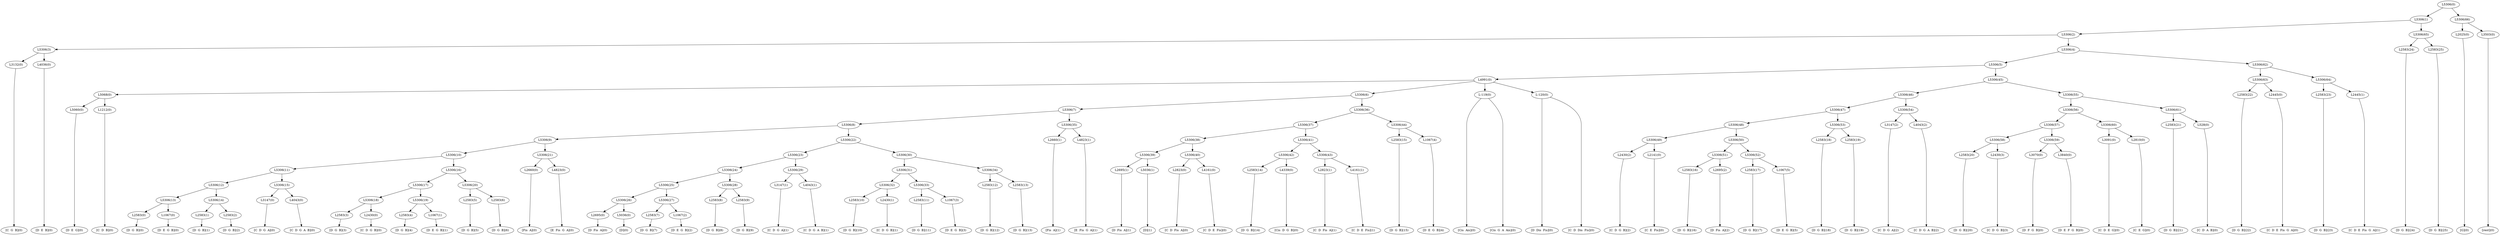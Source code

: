 digraph sample{
"L3132(0)"->"[C  G  B](0)"
"L4036(0)"->"[D  E  B](0)"
"L5306(3)"->"L3132(0)"
"L5306(3)"->"L4036(0)"
"L5060(0)"->"[D  E  G](0)"
"L1212(0)"->"[C  D  B](0)"
"L5068(0)"->"L5060(0)"
"L5068(0)"->"L1212(0)"
"L2583(0)"->"[D  G  B](0)"
"L1067(0)"->"[D  E  G  B](0)"
"L5306(13)"->"L2583(0)"
"L5306(13)"->"L1067(0)"
"L2583(1)"->"[D  G  B](1)"
"L2583(2)"->"[D  G  B](2)"
"L5306(14)"->"L2583(1)"
"L5306(14)"->"L2583(2)"
"L5306(12)"->"L5306(13)"
"L5306(12)"->"L5306(14)"
"L3147(0)"->"[C  D  G  A](0)"
"L4043(0)"->"[C  D  G  A  B](0)"
"L5306(15)"->"L3147(0)"
"L5306(15)"->"L4043(0)"
"L5306(11)"->"L5306(12)"
"L5306(11)"->"L5306(15)"
"L2583(3)"->"[D  G  B](3)"
"L2430(0)"->"[C  D  G  B](0)"
"L5306(18)"->"L2583(3)"
"L5306(18)"->"L2430(0)"
"L2583(4)"->"[D  G  B](4)"
"L1067(1)"->"[D  E  G  B](1)"
"L5306(19)"->"L2583(4)"
"L5306(19)"->"L1067(1)"
"L5306(17)"->"L5306(18)"
"L5306(17)"->"L5306(19)"
"L2583(5)"->"[D  G  B](5)"
"L2583(6)"->"[D  G  B](6)"
"L5306(20)"->"L2583(5)"
"L5306(20)"->"L2583(6)"
"L5306(16)"->"L5306(17)"
"L5306(16)"->"L5306(20)"
"L5306(10)"->"L5306(11)"
"L5306(10)"->"L5306(16)"
"L2660(0)"->"[Fis  A](0)"
"L4823(0)"->"[E  Fis  G  A](0)"
"L5306(21)"->"L2660(0)"
"L5306(21)"->"L4823(0)"
"L5306(9)"->"L5306(10)"
"L5306(9)"->"L5306(21)"
"L2695(0)"->"[D  Fis  A](0)"
"L5036(0)"->"[D](0)"
"L5306(26)"->"L2695(0)"
"L5306(26)"->"L5036(0)"
"L2583(7)"->"[D  G  B](7)"
"L1067(2)"->"[D  E  G  B](2)"
"L5306(27)"->"L2583(7)"
"L5306(27)"->"L1067(2)"
"L5306(25)"->"L5306(26)"
"L5306(25)"->"L5306(27)"
"L2583(8)"->"[D  G  B](8)"
"L2583(9)"->"[D  G  B](9)"
"L5306(28)"->"L2583(8)"
"L5306(28)"->"L2583(9)"
"L5306(24)"->"L5306(25)"
"L5306(24)"->"L5306(28)"
"L3147(1)"->"[C  D  G  A](1)"
"L4043(1)"->"[C  D  G  A  B](1)"
"L5306(29)"->"L3147(1)"
"L5306(29)"->"L4043(1)"
"L5306(23)"->"L5306(24)"
"L5306(23)"->"L5306(29)"
"L2583(10)"->"[D  G  B](10)"
"L2430(1)"->"[C  D  G  B](1)"
"L5306(32)"->"L2583(10)"
"L5306(32)"->"L2430(1)"
"L2583(11)"->"[D  G  B](11)"
"L1067(3)"->"[D  E  G  B](3)"
"L5306(33)"->"L2583(11)"
"L5306(33)"->"L1067(3)"
"L5306(31)"->"L5306(32)"
"L5306(31)"->"L5306(33)"
"L2583(12)"->"[D  G  B](12)"
"L2583(13)"->"[D  G  B](13)"
"L5306(34)"->"L2583(12)"
"L5306(34)"->"L2583(13)"
"L5306(30)"->"L5306(31)"
"L5306(30)"->"L5306(34)"
"L5306(22)"->"L5306(23)"
"L5306(22)"->"L5306(30)"
"L5306(8)"->"L5306(9)"
"L5306(8)"->"L5306(22)"
"L2660(1)"->"[Fis  A](1)"
"L4823(1)"->"[E  Fis  G  A](1)"
"L5306(35)"->"L2660(1)"
"L5306(35)"->"L4823(1)"
"L5306(7)"->"L5306(8)"
"L5306(7)"->"L5306(35)"
"L2695(1)"->"[D  Fis  A](1)"
"L5036(1)"->"[D](1)"
"L5306(39)"->"L2695(1)"
"L5306(39)"->"L5036(1)"
"L2823(0)"->"[C  D  Fis  A](0)"
"L4161(0)"->"[C  D  E  Fis](0)"
"L5306(40)"->"L2823(0)"
"L5306(40)"->"L4161(0)"
"L5306(38)"->"L5306(39)"
"L5306(38)"->"L5306(40)"
"L2583(14)"->"[D  G  B](14)"
"L4339(0)"->"[Cis  D  G  B](0)"
"L5306(42)"->"L2583(14)"
"L5306(42)"->"L4339(0)"
"L2823(1)"->"[C  D  Fis  A](1)"
"L4161(1)"->"[C  D  E  Fis](1)"
"L5306(43)"->"L2823(1)"
"L5306(43)"->"L4161(1)"
"L5306(41)"->"L5306(42)"
"L5306(41)"->"L5306(43)"
"L5306(37)"->"L5306(38)"
"L5306(37)"->"L5306(41)"
"L2583(15)"->"[D  G  B](15)"
"L1067(4)"->"[D  E  G  B](4)"
"L5306(44)"->"L2583(15)"
"L5306(44)"->"L1067(4)"
"L5306(36)"->"L5306(37)"
"L5306(36)"->"L5306(44)"
"L5306(6)"->"L5306(7)"
"L5306(6)"->"L5306(36)"
"L-119(0)"->"[Cis  Ais](0)"
"L-119(0)"->"[Cis  G  A  Ais](0)"
"L-120(0)"->"[D  Dis  Fis](0)"
"L-120(0)"->"[C  D  Dis  Fis](0)"
"L4991(0)"->"L5068(0)"
"L4991(0)"->"L5306(6)"
"L4991(0)"->"L-119(0)"
"L4991(0)"->"L-120(0)"
"L2430(2)"->"[C  D  G  B](2)"
"L2141(0)"->"[C  E  Fis](0)"
"L5306(49)"->"L2430(2)"
"L5306(49)"->"L2141(0)"
"L2583(16)"->"[D  G  B](16)"
"L2695(2)"->"[D  Fis  A](2)"
"L5306(51)"->"L2583(16)"
"L5306(51)"->"L2695(2)"
"L2583(17)"->"[D  G  B](17)"
"L1067(5)"->"[D  E  G  B](5)"
"L5306(52)"->"L2583(17)"
"L5306(52)"->"L1067(5)"
"L5306(50)"->"L5306(51)"
"L5306(50)"->"L5306(52)"
"L5306(48)"->"L5306(49)"
"L5306(48)"->"L5306(50)"
"L2583(18)"->"[D  G  B](18)"
"L2583(19)"->"[D  G  B](19)"
"L5306(53)"->"L2583(18)"
"L5306(53)"->"L2583(19)"
"L5306(47)"->"L5306(48)"
"L5306(47)"->"L5306(53)"
"L3147(2)"->"[C  D  G  A](2)"
"L4043(2)"->"[C  D  G  A  B](2)"
"L5306(54)"->"L3147(2)"
"L5306(54)"->"L4043(2)"
"L5306(46)"->"L5306(47)"
"L5306(46)"->"L5306(54)"
"L2583(20)"->"[D  G  B](20)"
"L2430(3)"->"[C  D  G  B](3)"
"L5306(58)"->"L2583(20)"
"L5306(58)"->"L2430(3)"
"L3070(0)"->"[D  F  G  B](0)"
"L3840(0)"->"[D  E  F  G  B](0)"
"L5306(59)"->"L3070(0)"
"L5306(59)"->"L3840(0)"
"L5306(57)"->"L5306(58)"
"L5306(57)"->"L5306(59)"
"L3091(0)"->"[C  D  E  G](0)"
"L2810(0)"->"[C  E  G](0)"
"L5306(60)"->"L3091(0)"
"L5306(60)"->"L2810(0)"
"L5306(56)"->"L5306(57)"
"L5306(56)"->"L5306(60)"
"L2583(21)"->"[D  G  B](21)"
"L528(0)"->"[C  D  A  B](0)"
"L5306(61)"->"L2583(21)"
"L5306(61)"->"L528(0)"
"L5306(55)"->"L5306(56)"
"L5306(55)"->"L5306(61)"
"L5306(45)"->"L5306(46)"
"L5306(45)"->"L5306(55)"
"L5306(5)"->"L4991(0)"
"L5306(5)"->"L5306(45)"
"L2583(22)"->"[D  G  B](22)"
"L2445(0)"->"[C  D  E  Fis  G  A](0)"
"L5306(63)"->"L2583(22)"
"L5306(63)"->"L2445(0)"
"L2583(23)"->"[D  G  B](23)"
"L2445(1)"->"[C  D  E  Fis  G  A](1)"
"L5306(64)"->"L2583(23)"
"L5306(64)"->"L2445(1)"
"L5306(62)"->"L5306(63)"
"L5306(62)"->"L5306(64)"
"L5306(4)"->"L5306(5)"
"L5306(4)"->"L5306(62)"
"L5306(2)"->"L5306(3)"
"L5306(2)"->"L5306(4)"
"L2583(24)"->"[D  G  B](24)"
"L2583(25)"->"[D  G  B](25)"
"L5306(65)"->"L2583(24)"
"L5306(65)"->"L2583(25)"
"L5306(1)"->"L5306(2)"
"L5306(1)"->"L5306(65)"
"L2025(0)"->"[G](0)"
"L3503(0)"->"[rest](0)"
"L5306(66)"->"L2025(0)"
"L5306(66)"->"L3503(0)"
"L5306(0)"->"L5306(1)"
"L5306(0)"->"L5306(66)"
{rank = min; "L5306(0)"}
{rank = same; "L5306(1)"; "L5306(66)";}
{rank = same; "L5306(2)"; "L5306(65)"; "L2025(0)"; "L3503(0)";}
{rank = same; "L5306(3)"; "L5306(4)"; "L2583(24)"; "L2583(25)";}
{rank = same; "L3132(0)"; "L4036(0)"; "L5306(5)"; "L5306(62)";}
{rank = same; "L4991(0)"; "L5306(45)"; "L5306(63)"; "L5306(64)";}
{rank = same; "L5068(0)"; "L5306(6)"; "L-119(0)"; "L-120(0)"; "L5306(46)"; "L5306(55)"; "L2583(22)"; "L2445(0)"; "L2583(23)"; "L2445(1)";}
{rank = same; "L5060(0)"; "L1212(0)"; "L5306(7)"; "L5306(36)"; "L5306(47)"; "L5306(54)"; "L5306(56)"; "L5306(61)";}
{rank = same; "L5306(8)"; "L5306(35)"; "L5306(37)"; "L5306(44)"; "L5306(48)"; "L5306(53)"; "L3147(2)"; "L4043(2)"; "L5306(57)"; "L5306(60)"; "L2583(21)"; "L528(0)";}
{rank = same; "L5306(9)"; "L5306(22)"; "L2660(1)"; "L4823(1)"; "L5306(38)"; "L5306(41)"; "L2583(15)"; "L1067(4)"; "L5306(49)"; "L5306(50)"; "L2583(18)"; "L2583(19)"; "L5306(58)"; "L5306(59)"; "L3091(0)"; "L2810(0)";}
{rank = same; "L5306(10)"; "L5306(21)"; "L5306(23)"; "L5306(30)"; "L5306(39)"; "L5306(40)"; "L5306(42)"; "L5306(43)"; "L2430(2)"; "L2141(0)"; "L5306(51)"; "L5306(52)"; "L2583(20)"; "L2430(3)"; "L3070(0)"; "L3840(0)";}
{rank = same; "L5306(11)"; "L5306(16)"; "L2660(0)"; "L4823(0)"; "L5306(24)"; "L5306(29)"; "L5306(31)"; "L5306(34)"; "L2695(1)"; "L5036(1)"; "L2823(0)"; "L4161(0)"; "L2583(14)"; "L4339(0)"; "L2823(1)"; "L4161(1)"; "L2583(16)"; "L2695(2)"; "L2583(17)"; "L1067(5)";}
{rank = same; "L5306(12)"; "L5306(15)"; "L5306(17)"; "L5306(20)"; "L5306(25)"; "L5306(28)"; "L3147(1)"; "L4043(1)"; "L5306(32)"; "L5306(33)"; "L2583(12)"; "L2583(13)";}
{rank = same; "L5306(13)"; "L5306(14)"; "L3147(0)"; "L4043(0)"; "L5306(18)"; "L5306(19)"; "L2583(5)"; "L2583(6)"; "L5306(26)"; "L5306(27)"; "L2583(8)"; "L2583(9)"; "L2583(10)"; "L2430(1)"; "L2583(11)"; "L1067(3)";}
{rank = same; "L2583(0)"; "L1067(0)"; "L2583(1)"; "L2583(2)"; "L2583(3)"; "L2430(0)"; "L2583(4)"; "L1067(1)"; "L2695(0)"; "L5036(0)"; "L2583(7)"; "L1067(2)";}
{rank = max; "[C  D  A  B](0)"; "[C  D  B](0)"; "[C  D  Dis  Fis](0)"; "[C  D  E  Fis  G  A](0)"; "[C  D  E  Fis  G  A](1)"; "[C  D  E  Fis](0)"; "[C  D  E  Fis](1)"; "[C  D  E  G](0)"; "[C  D  Fis  A](0)"; "[C  D  Fis  A](1)"; "[C  D  G  A  B](0)"; "[C  D  G  A  B](1)"; "[C  D  G  A  B](2)"; "[C  D  G  A](0)"; "[C  D  G  A](1)"; "[C  D  G  A](2)"; "[C  D  G  B](0)"; "[C  D  G  B](1)"; "[C  D  G  B](2)"; "[C  D  G  B](3)"; "[C  E  Fis](0)"; "[C  E  G](0)"; "[C  G  B](0)"; "[Cis  Ais](0)"; "[Cis  D  G  B](0)"; "[Cis  G  A  Ais](0)"; "[D  Dis  Fis](0)"; "[D  E  B](0)"; "[D  E  F  G  B](0)"; "[D  E  G  B](0)"; "[D  E  G  B](1)"; "[D  E  G  B](2)"; "[D  E  G  B](3)"; "[D  E  G  B](4)"; "[D  E  G  B](5)"; "[D  E  G](0)"; "[D  F  G  B](0)"; "[D  Fis  A](0)"; "[D  Fis  A](1)"; "[D  Fis  A](2)"; "[D  G  B](0)"; "[D  G  B](1)"; "[D  G  B](10)"; "[D  G  B](11)"; "[D  G  B](12)"; "[D  G  B](13)"; "[D  G  B](14)"; "[D  G  B](15)"; "[D  G  B](16)"; "[D  G  B](17)"; "[D  G  B](18)"; "[D  G  B](19)"; "[D  G  B](2)"; "[D  G  B](20)"; "[D  G  B](21)"; "[D  G  B](22)"; "[D  G  B](23)"; "[D  G  B](24)"; "[D  G  B](25)"; "[D  G  B](3)"; "[D  G  B](4)"; "[D  G  B](5)"; "[D  G  B](6)"; "[D  G  B](7)"; "[D  G  B](8)"; "[D  G  B](9)"; "[D](0)"; "[D](1)"; "[E  Fis  G  A](0)"; "[E  Fis  G  A](1)"; "[Fis  A](0)"; "[Fis  A](1)"; "[G](0)"; "[rest](0)";}
}